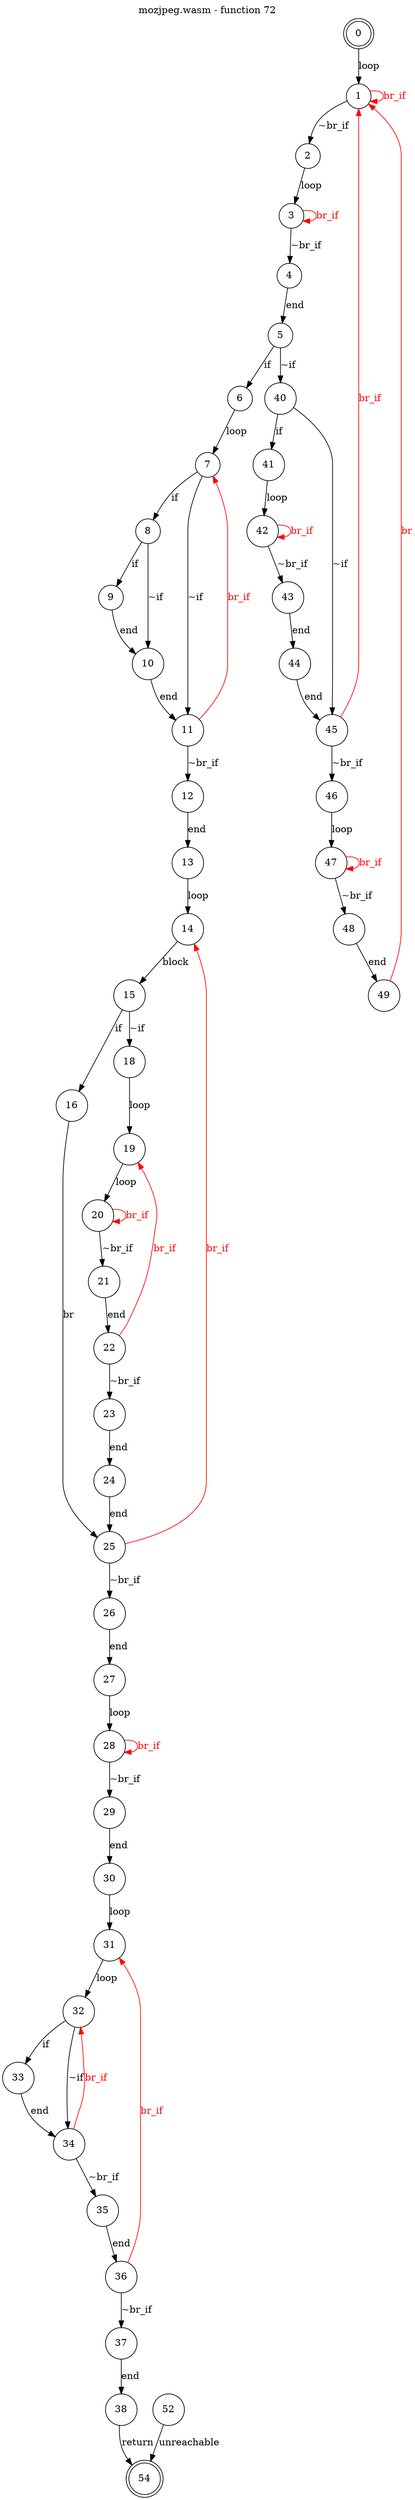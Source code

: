 digraph finite_state_machine {
    label = "mozjpeg.wasm - function 72"
    labelloc =  t
    labelfontsize = 16
    labelfontcolor = black
    labelfontname = "Helvetica"
    node [shape = doublecircle]; 0 54;
    node [shape = circle];
    0 -> 1[label="loop"];
    1 -> 2[label="~br_if"];
    1 -> 1[color="red" fontcolor="red" label="br_if"];
    2 -> 3[label="loop"];
    3 -> 4[label="~br_if"];
    3 -> 3[color="red" fontcolor="red" label="br_if"];
    4 -> 5[label="end"];
    5 -> 6[label="if"];
    5 -> 40[label="~if"];
    6 -> 7[label="loop"];
    7 -> 8[label="if"];
    7 -> 11[label="~if"];
    8 -> 9[label="if"];
    8 -> 10[label="~if"];
    9 -> 10[label="end"];
    10 -> 11[label="end"];
    11 -> 12[label="~br_if"];
    11 -> 7[color="red" fontcolor="red" label="br_if"];
    12 -> 13[label="end"];
    13 -> 14[label="loop"];
    14 -> 15[label="block"];
    15 -> 16[label="if"];
    15 -> 18[label="~if"];
    16 -> 25[label="br"];
    18 -> 19[label="loop"];
    19 -> 20[label="loop"];
    20 -> 21[label="~br_if"];
    20 -> 20[color="red" fontcolor="red" label="br_if"];
    21 -> 22[label="end"];
    22 -> 23[label="~br_if"];
    22 -> 19[color="red" fontcolor="red" label="br_if"];
    23 -> 24[label="end"];
    24 -> 25[label="end"];
    25 -> 26[label="~br_if"];
    25 -> 14[color="red" fontcolor="red" label="br_if"];
    26 -> 27[label="end"];
    27 -> 28[label="loop"];
    28 -> 29[label="~br_if"];
    28 -> 28[color="red" fontcolor="red" label="br_if"];
    29 -> 30[label="end"];
    30 -> 31[label="loop"];
    31 -> 32[label="loop"];
    32 -> 33[label="if"];
    32 -> 34[label="~if"];
    33 -> 34[label="end"];
    34 -> 35[label="~br_if"];
    34 -> 32[color="red" fontcolor="red" label="br_if"];
    35 -> 36[label="end"];
    36 -> 37[label="~br_if"];
    36 -> 31[color="red" fontcolor="red" label="br_if"];
    37 -> 38[label="end"];
    38 -> 54[label="return"];
    40 -> 41[label="if"];
    40 -> 45[label="~if"];
    41 -> 42[label="loop"];
    42 -> 43[label="~br_if"];
    42 -> 42[color="red" fontcolor="red" label="br_if"];
    43 -> 44[label="end"];
    44 -> 45[label="end"];
    45 -> 46[label="~br_if"];
    45 -> 1[color="red" fontcolor="red" label="br_if"];
    46 -> 47[label="loop"];
    47 -> 48[label="~br_if"];
    47 -> 47[color="red" fontcolor="red" label="br_if"];
    48 -> 49[label="end"];
    49 -> 1[color="red" fontcolor="red" label="br"];
    52 -> 54[label="unreachable"];
}
